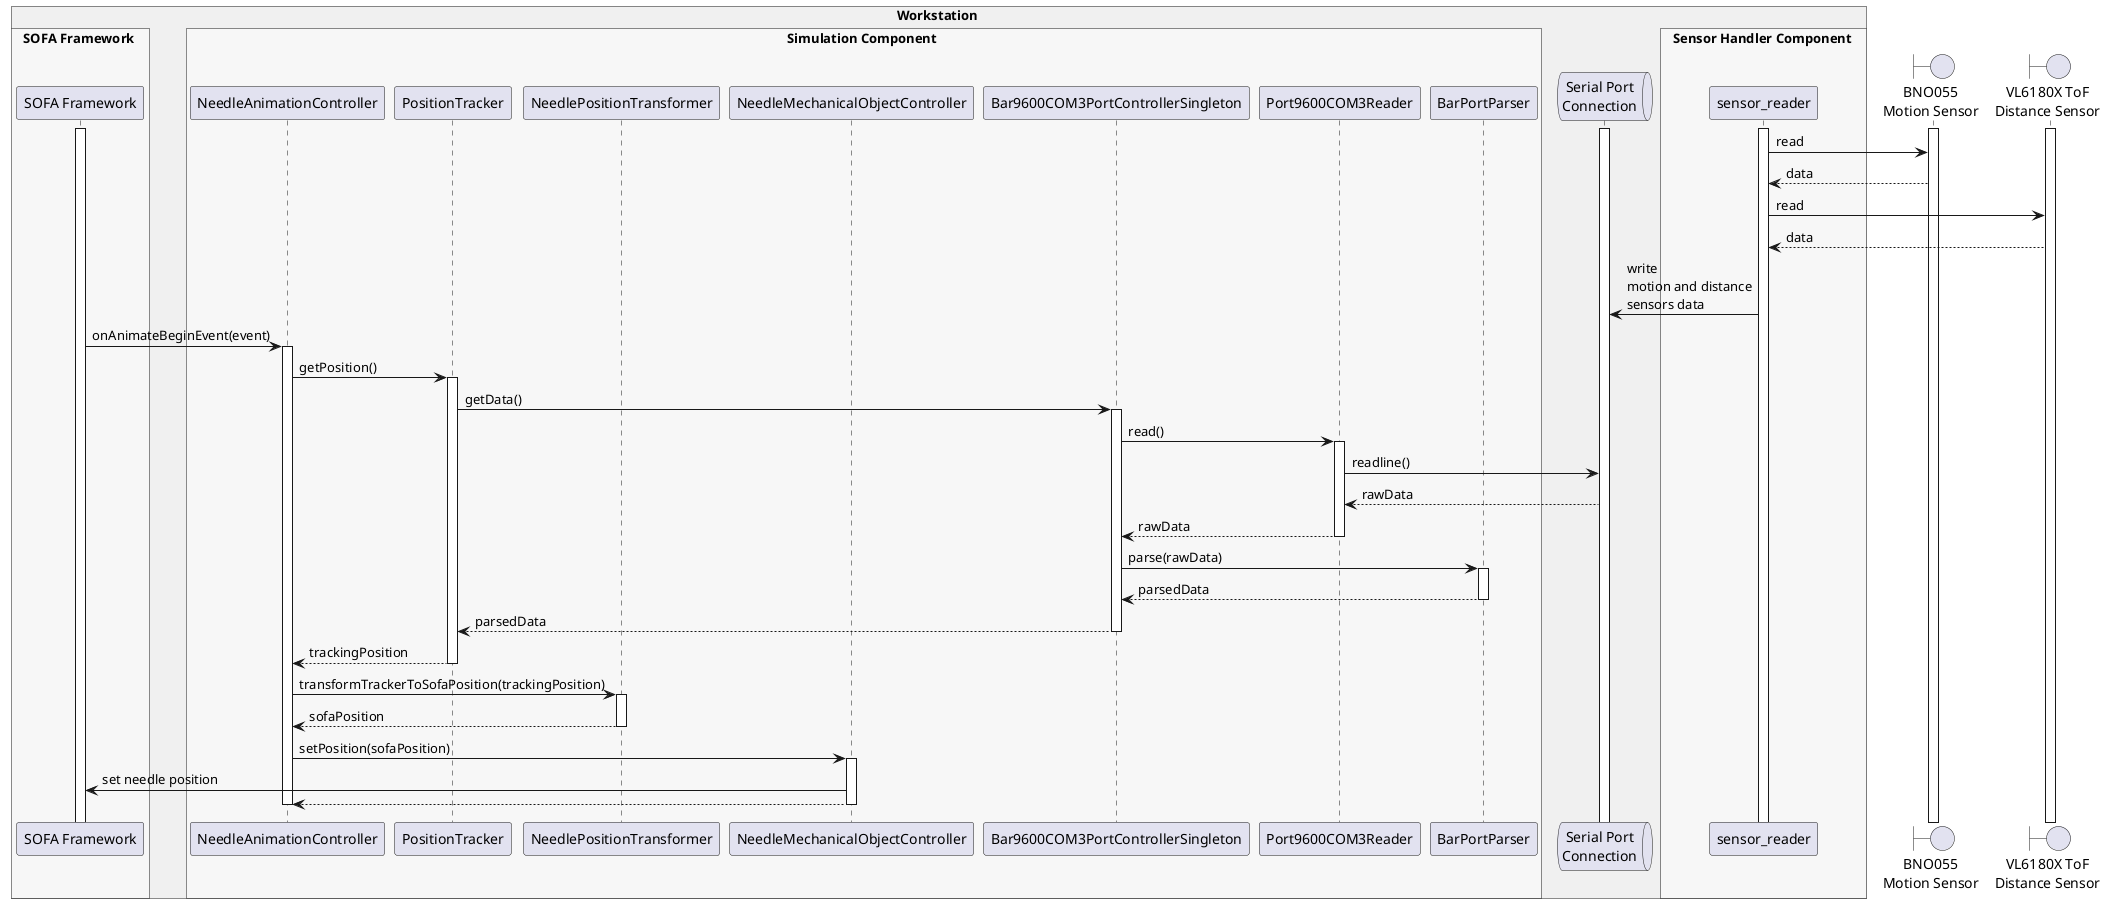 @startuml

!pragma teoz true
box Workstation #F0F0F0
    box SOFA Framework #F7F7F7
        participant "SOFA Framework" as Sofa
    end box

    box Simulation Component #F7F7F7
        participant     NeedleAnimationController
        participant     PositionTracker
        participant     NeedlePositionTransformer
        participant     NeedleMechanicalObjectController

        participant     Bar9600COM3PortControllerSingleton
        participant     Port9600COM3Reader
        participant     BarPortParser
    end box

    queue "Serial Port\nConnection" as port

    box Sensor Handler Component #F7F7F7
        participant "sensor_reader" as Arduino
    end box
end box

boundary "BNO055\nMotion Sensor" as motion
boundary "VL6180X ToF\nDistance Sensor" as distance

activate Arduino
activate port
activate motion
activate distance
activate Sofa

Arduino -> motion: read
return data

Arduino -> distance: read
return data
Arduino -> port: write\nmotion and distance\nsensors data

Sofa -> NeedleAnimationController: onAnimateBeginEvent(event)
activate NeedleAnimationController

NeedleAnimationController -> PositionTracker ++: getPosition()
    PositionTracker -> Bar9600COM3PortControllerSingleton ++: getData()
        Bar9600COM3PortControllerSingleton -> Port9600COM3Reader ++: read()
            Port9600COM3Reader -> port: readline()
            Port9600COM3Reader <-- port: rawData
        return rawData
        Bar9600COM3PortControllerSingleton -> BarPortParser ++: parse(rawData)
        return parsedData
    return parsedData
return trackingPosition

NeedleAnimationController -> NeedlePositionTransformer ++: transformTrackerToSofaPosition(trackingPosition)
return sofaPosition

NeedleAnimationController -> NeedleMechanicalObjectController ++: setPosition(sofaPosition)
    NeedleMechanicalObjectController -> Sofa: set needle position
return 

deactivate NeedleAnimationController

@enduml